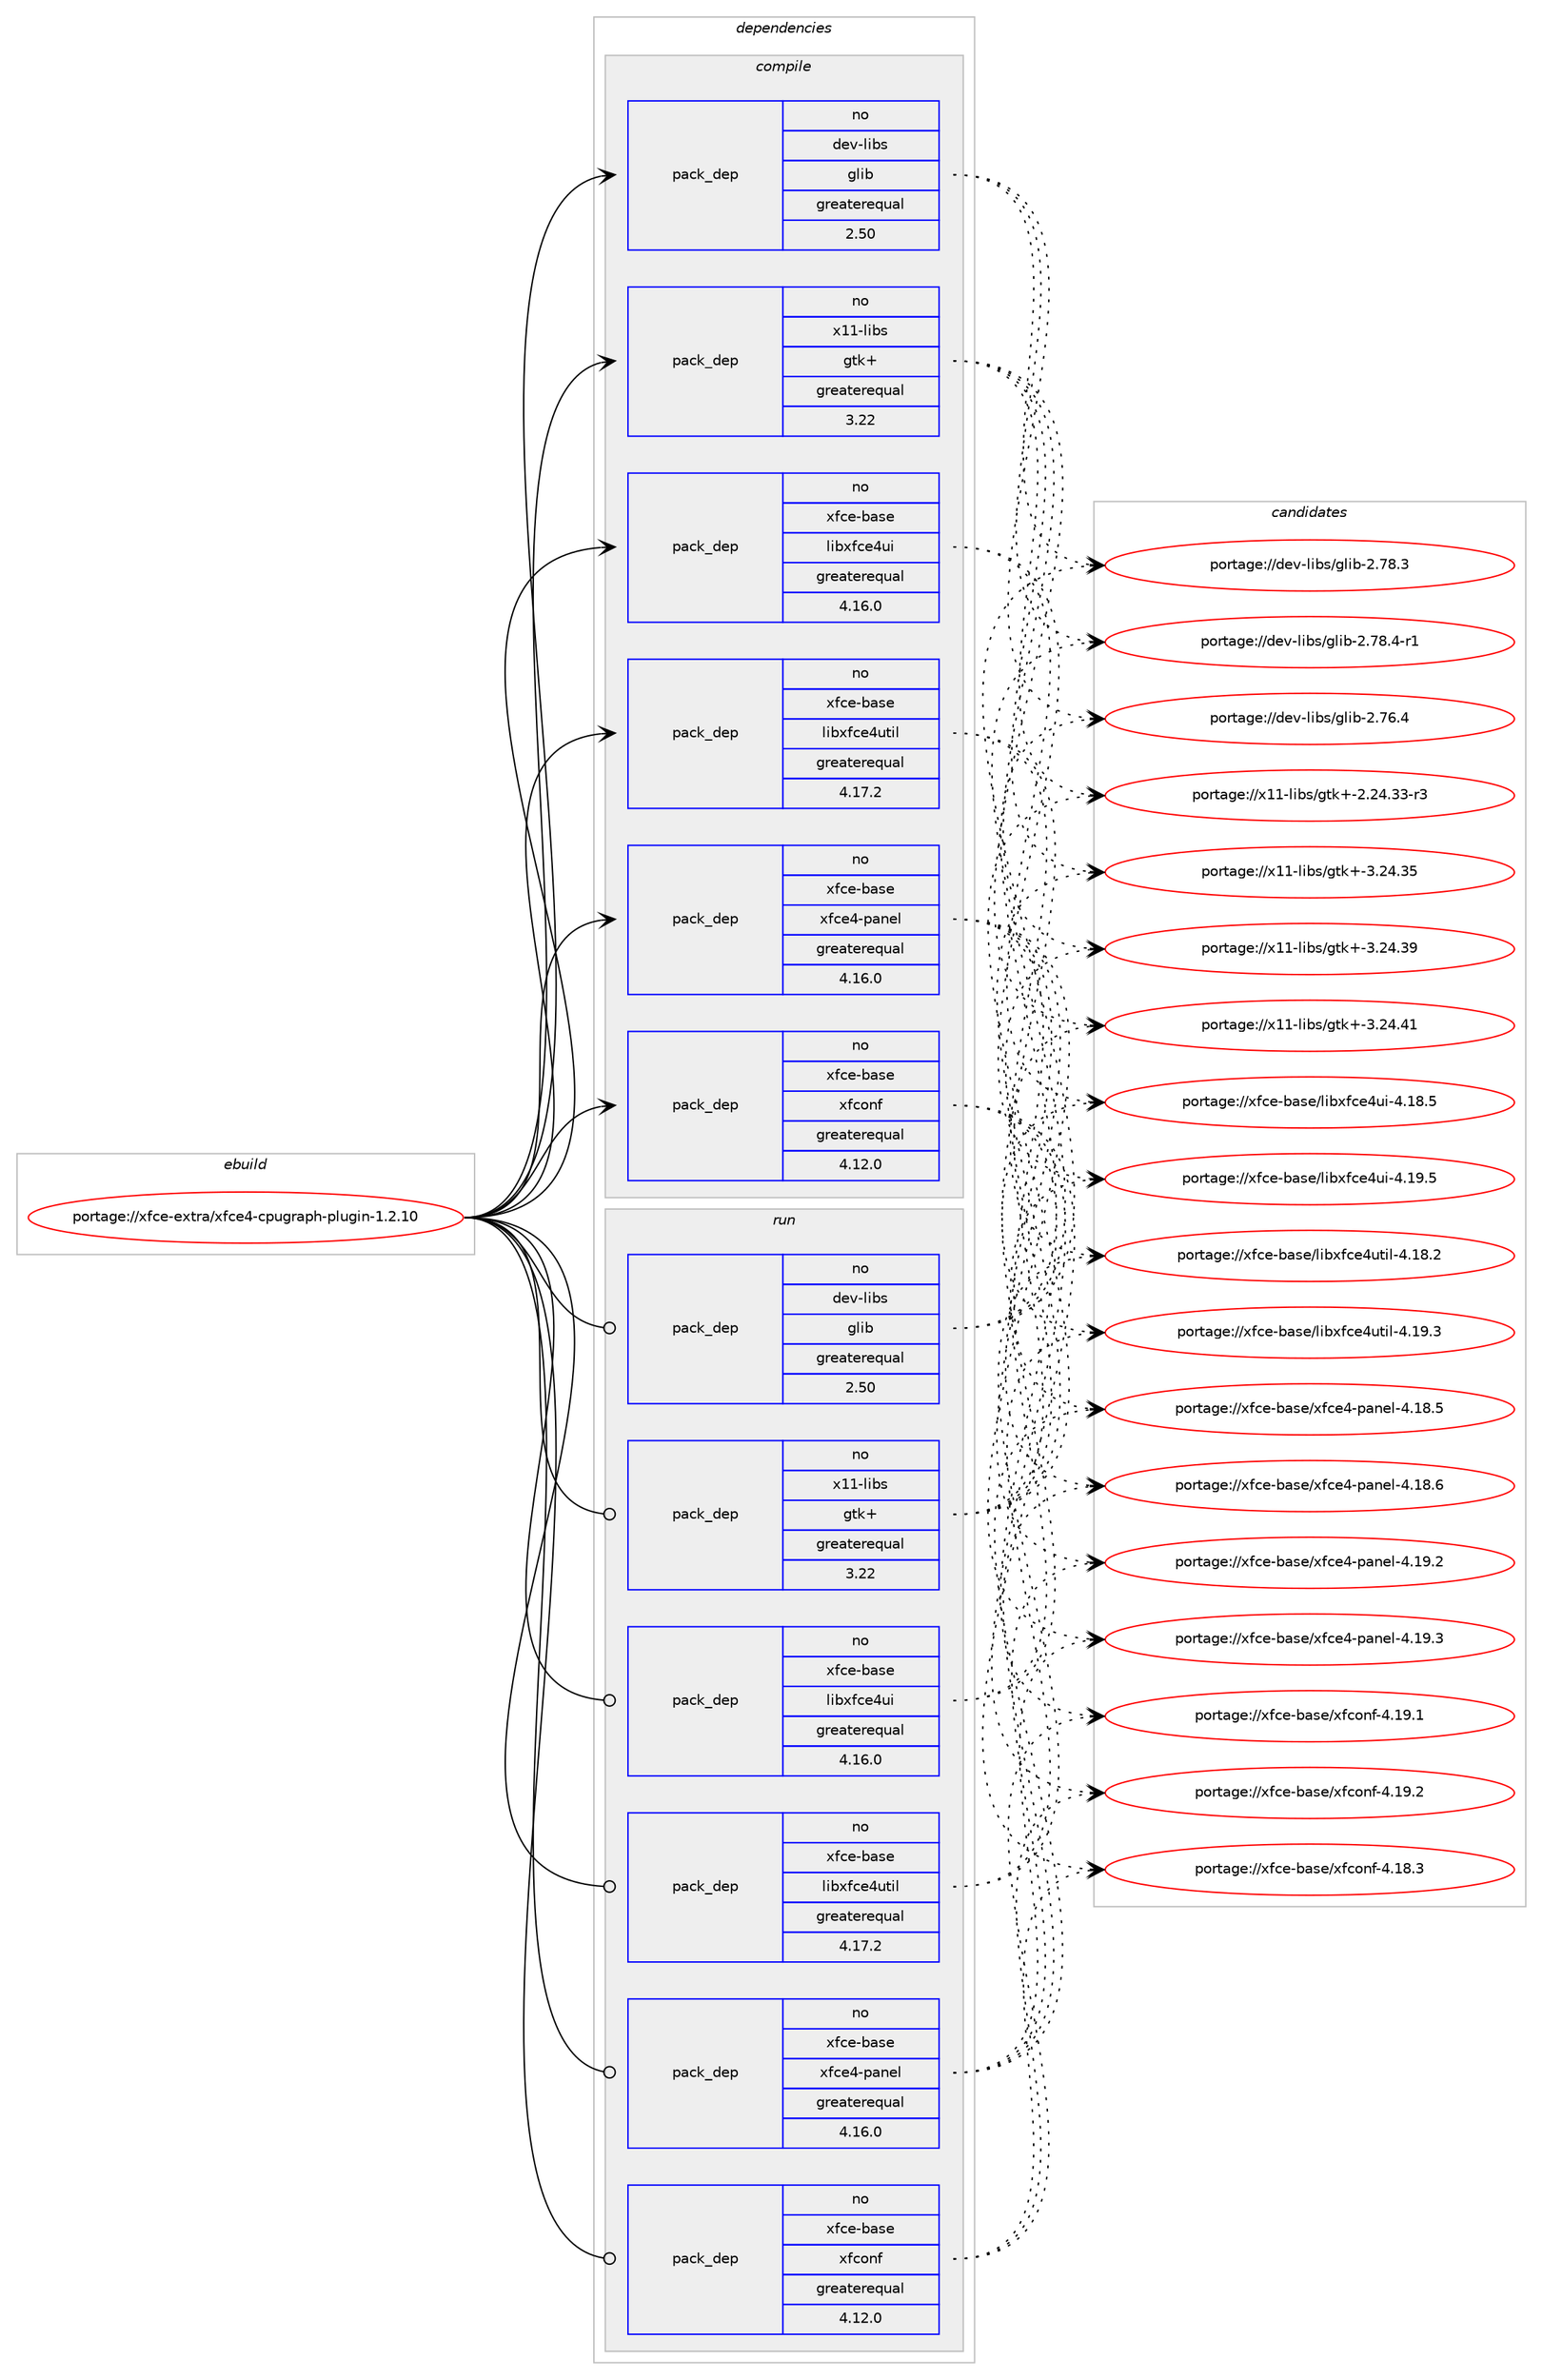 digraph prolog {

# *************
# Graph options
# *************

newrank=true;
concentrate=true;
compound=true;
graph [rankdir=LR,fontname=Helvetica,fontsize=10,ranksep=1.5];#, ranksep=2.5, nodesep=0.2];
edge  [arrowhead=vee];
node  [fontname=Helvetica,fontsize=10];

# **********
# The ebuild
# **********

subgraph cluster_leftcol {
color=gray;
rank=same;
label=<<i>ebuild</i>>;
id [label="portage://xfce-extra/xfce4-cpugraph-plugin-1.2.10", color=red, width=4, href="../xfce-extra/xfce4-cpugraph-plugin-1.2.10.svg"];
}

# ****************
# The dependencies
# ****************

subgraph cluster_midcol {
color=gray;
label=<<i>dependencies</i>>;
subgraph cluster_compile {
fillcolor="#eeeeee";
style=filled;
label=<<i>compile</i>>;
subgraph pack6359 {
dependency20459 [label=<<TABLE BORDER="0" CELLBORDER="1" CELLSPACING="0" CELLPADDING="4" WIDTH="220"><TR><TD ROWSPAN="6" CELLPADDING="30">pack_dep</TD></TR><TR><TD WIDTH="110">no</TD></TR><TR><TD>dev-libs</TD></TR><TR><TD>glib</TD></TR><TR><TD>greaterequal</TD></TR><TR><TD>2.50</TD></TR></TABLE>>, shape=none, color=blue];
}
id:e -> dependency20459:w [weight=20,style="solid",arrowhead="vee"];
subgraph pack6360 {
dependency20460 [label=<<TABLE BORDER="0" CELLBORDER="1" CELLSPACING="0" CELLPADDING="4" WIDTH="220"><TR><TD ROWSPAN="6" CELLPADDING="30">pack_dep</TD></TR><TR><TD WIDTH="110">no</TD></TR><TR><TD>x11-libs</TD></TR><TR><TD>gtk+</TD></TR><TR><TD>greaterequal</TD></TR><TR><TD>3.22</TD></TR></TABLE>>, shape=none, color=blue];
}
id:e -> dependency20460:w [weight=20,style="solid",arrowhead="vee"];
subgraph pack6361 {
dependency20461 [label=<<TABLE BORDER="0" CELLBORDER="1" CELLSPACING="0" CELLPADDING="4" WIDTH="220"><TR><TD ROWSPAN="6" CELLPADDING="30">pack_dep</TD></TR><TR><TD WIDTH="110">no</TD></TR><TR><TD>xfce-base</TD></TR><TR><TD>libxfce4ui</TD></TR><TR><TD>greaterequal</TD></TR><TR><TD>4.16.0</TD></TR></TABLE>>, shape=none, color=blue];
}
id:e -> dependency20461:w [weight=20,style="solid",arrowhead="vee"];
subgraph pack6362 {
dependency20462 [label=<<TABLE BORDER="0" CELLBORDER="1" CELLSPACING="0" CELLPADDING="4" WIDTH="220"><TR><TD ROWSPAN="6" CELLPADDING="30">pack_dep</TD></TR><TR><TD WIDTH="110">no</TD></TR><TR><TD>xfce-base</TD></TR><TR><TD>libxfce4util</TD></TR><TR><TD>greaterequal</TD></TR><TR><TD>4.17.2</TD></TR></TABLE>>, shape=none, color=blue];
}
id:e -> dependency20462:w [weight=20,style="solid",arrowhead="vee"];
subgraph pack6363 {
dependency20463 [label=<<TABLE BORDER="0" CELLBORDER="1" CELLSPACING="0" CELLPADDING="4" WIDTH="220"><TR><TD ROWSPAN="6" CELLPADDING="30">pack_dep</TD></TR><TR><TD WIDTH="110">no</TD></TR><TR><TD>xfce-base</TD></TR><TR><TD>xfce4-panel</TD></TR><TR><TD>greaterequal</TD></TR><TR><TD>4.16.0</TD></TR></TABLE>>, shape=none, color=blue];
}
id:e -> dependency20463:w [weight=20,style="solid",arrowhead="vee"];
subgraph pack6364 {
dependency20464 [label=<<TABLE BORDER="0" CELLBORDER="1" CELLSPACING="0" CELLPADDING="4" WIDTH="220"><TR><TD ROWSPAN="6" CELLPADDING="30">pack_dep</TD></TR><TR><TD WIDTH="110">no</TD></TR><TR><TD>xfce-base</TD></TR><TR><TD>xfconf</TD></TR><TR><TD>greaterequal</TD></TR><TR><TD>4.12.0</TD></TR></TABLE>>, shape=none, color=blue];
}
id:e -> dependency20464:w [weight=20,style="solid",arrowhead="vee"];
}
subgraph cluster_compileandrun {
fillcolor="#eeeeee";
style=filled;
label=<<i>compile and run</i>>;
}
subgraph cluster_run {
fillcolor="#eeeeee";
style=filled;
label=<<i>run</i>>;
subgraph pack6365 {
dependency20465 [label=<<TABLE BORDER="0" CELLBORDER="1" CELLSPACING="0" CELLPADDING="4" WIDTH="220"><TR><TD ROWSPAN="6" CELLPADDING="30">pack_dep</TD></TR><TR><TD WIDTH="110">no</TD></TR><TR><TD>dev-libs</TD></TR><TR><TD>glib</TD></TR><TR><TD>greaterequal</TD></TR><TR><TD>2.50</TD></TR></TABLE>>, shape=none, color=blue];
}
id:e -> dependency20465:w [weight=20,style="solid",arrowhead="odot"];
subgraph pack6366 {
dependency20466 [label=<<TABLE BORDER="0" CELLBORDER="1" CELLSPACING="0" CELLPADDING="4" WIDTH="220"><TR><TD ROWSPAN="6" CELLPADDING="30">pack_dep</TD></TR><TR><TD WIDTH="110">no</TD></TR><TR><TD>x11-libs</TD></TR><TR><TD>gtk+</TD></TR><TR><TD>greaterequal</TD></TR><TR><TD>3.22</TD></TR></TABLE>>, shape=none, color=blue];
}
id:e -> dependency20466:w [weight=20,style="solid",arrowhead="odot"];
subgraph pack6367 {
dependency20467 [label=<<TABLE BORDER="0" CELLBORDER="1" CELLSPACING="0" CELLPADDING="4" WIDTH="220"><TR><TD ROWSPAN="6" CELLPADDING="30">pack_dep</TD></TR><TR><TD WIDTH="110">no</TD></TR><TR><TD>xfce-base</TD></TR><TR><TD>libxfce4ui</TD></TR><TR><TD>greaterequal</TD></TR><TR><TD>4.16.0</TD></TR></TABLE>>, shape=none, color=blue];
}
id:e -> dependency20467:w [weight=20,style="solid",arrowhead="odot"];
subgraph pack6368 {
dependency20468 [label=<<TABLE BORDER="0" CELLBORDER="1" CELLSPACING="0" CELLPADDING="4" WIDTH="220"><TR><TD ROWSPAN="6" CELLPADDING="30">pack_dep</TD></TR><TR><TD WIDTH="110">no</TD></TR><TR><TD>xfce-base</TD></TR><TR><TD>libxfce4util</TD></TR><TR><TD>greaterequal</TD></TR><TR><TD>4.17.2</TD></TR></TABLE>>, shape=none, color=blue];
}
id:e -> dependency20468:w [weight=20,style="solid",arrowhead="odot"];
subgraph pack6369 {
dependency20469 [label=<<TABLE BORDER="0" CELLBORDER="1" CELLSPACING="0" CELLPADDING="4" WIDTH="220"><TR><TD ROWSPAN="6" CELLPADDING="30">pack_dep</TD></TR><TR><TD WIDTH="110">no</TD></TR><TR><TD>xfce-base</TD></TR><TR><TD>xfce4-panel</TD></TR><TR><TD>greaterequal</TD></TR><TR><TD>4.16.0</TD></TR></TABLE>>, shape=none, color=blue];
}
id:e -> dependency20469:w [weight=20,style="solid",arrowhead="odot"];
subgraph pack6370 {
dependency20470 [label=<<TABLE BORDER="0" CELLBORDER="1" CELLSPACING="0" CELLPADDING="4" WIDTH="220"><TR><TD ROWSPAN="6" CELLPADDING="30">pack_dep</TD></TR><TR><TD WIDTH="110">no</TD></TR><TR><TD>xfce-base</TD></TR><TR><TD>xfconf</TD></TR><TR><TD>greaterequal</TD></TR><TR><TD>4.12.0</TD></TR></TABLE>>, shape=none, color=blue];
}
id:e -> dependency20470:w [weight=20,style="solid",arrowhead="odot"];
}
}

# **************
# The candidates
# **************

subgraph cluster_choices {
rank=same;
color=gray;
label=<<i>candidates</i>>;

subgraph choice6359 {
color=black;
nodesep=1;
choice1001011184510810598115471031081059845504655544652 [label="portage://dev-libs/glib-2.76.4", color=red, width=4,href="../dev-libs/glib-2.76.4.svg"];
choice1001011184510810598115471031081059845504655564651 [label="portage://dev-libs/glib-2.78.3", color=red, width=4,href="../dev-libs/glib-2.78.3.svg"];
choice10010111845108105981154710310810598455046555646524511449 [label="portage://dev-libs/glib-2.78.4-r1", color=red, width=4,href="../dev-libs/glib-2.78.4-r1.svg"];
dependency20459:e -> choice1001011184510810598115471031081059845504655544652:w [style=dotted,weight="100"];
dependency20459:e -> choice1001011184510810598115471031081059845504655564651:w [style=dotted,weight="100"];
dependency20459:e -> choice10010111845108105981154710310810598455046555646524511449:w [style=dotted,weight="100"];
}
subgraph choice6360 {
color=black;
nodesep=1;
choice12049494510810598115471031161074345504650524651514511451 [label="portage://x11-libs/gtk+-2.24.33-r3", color=red, width=4,href="../x11-libs/gtk+-2.24.33-r3.svg"];
choice1204949451081059811547103116107434551465052465153 [label="portage://x11-libs/gtk+-3.24.35", color=red, width=4,href="../x11-libs/gtk+-3.24.35.svg"];
choice1204949451081059811547103116107434551465052465157 [label="portage://x11-libs/gtk+-3.24.39", color=red, width=4,href="../x11-libs/gtk+-3.24.39.svg"];
choice1204949451081059811547103116107434551465052465249 [label="portage://x11-libs/gtk+-3.24.41", color=red, width=4,href="../x11-libs/gtk+-3.24.41.svg"];
dependency20460:e -> choice12049494510810598115471031161074345504650524651514511451:w [style=dotted,weight="100"];
dependency20460:e -> choice1204949451081059811547103116107434551465052465153:w [style=dotted,weight="100"];
dependency20460:e -> choice1204949451081059811547103116107434551465052465157:w [style=dotted,weight="100"];
dependency20460:e -> choice1204949451081059811547103116107434551465052465249:w [style=dotted,weight="100"];
}
subgraph choice6361 {
color=black;
nodesep=1;
choice120102991014598971151014710810598120102991015211710545524649564653 [label="portage://xfce-base/libxfce4ui-4.18.5", color=red, width=4,href="../xfce-base/libxfce4ui-4.18.5.svg"];
choice120102991014598971151014710810598120102991015211710545524649574653 [label="portage://xfce-base/libxfce4ui-4.19.5", color=red, width=4,href="../xfce-base/libxfce4ui-4.19.5.svg"];
dependency20461:e -> choice120102991014598971151014710810598120102991015211710545524649564653:w [style=dotted,weight="100"];
dependency20461:e -> choice120102991014598971151014710810598120102991015211710545524649574653:w [style=dotted,weight="100"];
}
subgraph choice6362 {
color=black;
nodesep=1;
choice120102991014598971151014710810598120102991015211711610510845524649564650 [label="portage://xfce-base/libxfce4util-4.18.2", color=red, width=4,href="../xfce-base/libxfce4util-4.18.2.svg"];
choice120102991014598971151014710810598120102991015211711610510845524649574651 [label="portage://xfce-base/libxfce4util-4.19.3", color=red, width=4,href="../xfce-base/libxfce4util-4.19.3.svg"];
dependency20462:e -> choice120102991014598971151014710810598120102991015211711610510845524649564650:w [style=dotted,weight="100"];
dependency20462:e -> choice120102991014598971151014710810598120102991015211711610510845524649574651:w [style=dotted,weight="100"];
}
subgraph choice6363 {
color=black;
nodesep=1;
choice12010299101459897115101471201029910152451129711010110845524649564653 [label="portage://xfce-base/xfce4-panel-4.18.5", color=red, width=4,href="../xfce-base/xfce4-panel-4.18.5.svg"];
choice12010299101459897115101471201029910152451129711010110845524649564654 [label="portage://xfce-base/xfce4-panel-4.18.6", color=red, width=4,href="../xfce-base/xfce4-panel-4.18.6.svg"];
choice12010299101459897115101471201029910152451129711010110845524649574650 [label="portage://xfce-base/xfce4-panel-4.19.2", color=red, width=4,href="../xfce-base/xfce4-panel-4.19.2.svg"];
choice12010299101459897115101471201029910152451129711010110845524649574651 [label="portage://xfce-base/xfce4-panel-4.19.3", color=red, width=4,href="../xfce-base/xfce4-panel-4.19.3.svg"];
dependency20463:e -> choice12010299101459897115101471201029910152451129711010110845524649564653:w [style=dotted,weight="100"];
dependency20463:e -> choice12010299101459897115101471201029910152451129711010110845524649564654:w [style=dotted,weight="100"];
dependency20463:e -> choice12010299101459897115101471201029910152451129711010110845524649574650:w [style=dotted,weight="100"];
dependency20463:e -> choice12010299101459897115101471201029910152451129711010110845524649574651:w [style=dotted,weight="100"];
}
subgraph choice6364 {
color=black;
nodesep=1;
choice12010299101459897115101471201029911111010245524649564651 [label="portage://xfce-base/xfconf-4.18.3", color=red, width=4,href="../xfce-base/xfconf-4.18.3.svg"];
choice12010299101459897115101471201029911111010245524649574649 [label="portage://xfce-base/xfconf-4.19.1", color=red, width=4,href="../xfce-base/xfconf-4.19.1.svg"];
choice12010299101459897115101471201029911111010245524649574650 [label="portage://xfce-base/xfconf-4.19.2", color=red, width=4,href="../xfce-base/xfconf-4.19.2.svg"];
dependency20464:e -> choice12010299101459897115101471201029911111010245524649564651:w [style=dotted,weight="100"];
dependency20464:e -> choice12010299101459897115101471201029911111010245524649574649:w [style=dotted,weight="100"];
dependency20464:e -> choice12010299101459897115101471201029911111010245524649574650:w [style=dotted,weight="100"];
}
subgraph choice6365 {
color=black;
nodesep=1;
choice1001011184510810598115471031081059845504655544652 [label="portage://dev-libs/glib-2.76.4", color=red, width=4,href="../dev-libs/glib-2.76.4.svg"];
choice1001011184510810598115471031081059845504655564651 [label="portage://dev-libs/glib-2.78.3", color=red, width=4,href="../dev-libs/glib-2.78.3.svg"];
choice10010111845108105981154710310810598455046555646524511449 [label="portage://dev-libs/glib-2.78.4-r1", color=red, width=4,href="../dev-libs/glib-2.78.4-r1.svg"];
dependency20465:e -> choice1001011184510810598115471031081059845504655544652:w [style=dotted,weight="100"];
dependency20465:e -> choice1001011184510810598115471031081059845504655564651:w [style=dotted,weight="100"];
dependency20465:e -> choice10010111845108105981154710310810598455046555646524511449:w [style=dotted,weight="100"];
}
subgraph choice6366 {
color=black;
nodesep=1;
choice12049494510810598115471031161074345504650524651514511451 [label="portage://x11-libs/gtk+-2.24.33-r3", color=red, width=4,href="../x11-libs/gtk+-2.24.33-r3.svg"];
choice1204949451081059811547103116107434551465052465153 [label="portage://x11-libs/gtk+-3.24.35", color=red, width=4,href="../x11-libs/gtk+-3.24.35.svg"];
choice1204949451081059811547103116107434551465052465157 [label="portage://x11-libs/gtk+-3.24.39", color=red, width=4,href="../x11-libs/gtk+-3.24.39.svg"];
choice1204949451081059811547103116107434551465052465249 [label="portage://x11-libs/gtk+-3.24.41", color=red, width=4,href="../x11-libs/gtk+-3.24.41.svg"];
dependency20466:e -> choice12049494510810598115471031161074345504650524651514511451:w [style=dotted,weight="100"];
dependency20466:e -> choice1204949451081059811547103116107434551465052465153:w [style=dotted,weight="100"];
dependency20466:e -> choice1204949451081059811547103116107434551465052465157:w [style=dotted,weight="100"];
dependency20466:e -> choice1204949451081059811547103116107434551465052465249:w [style=dotted,weight="100"];
}
subgraph choice6367 {
color=black;
nodesep=1;
choice120102991014598971151014710810598120102991015211710545524649564653 [label="portage://xfce-base/libxfce4ui-4.18.5", color=red, width=4,href="../xfce-base/libxfce4ui-4.18.5.svg"];
choice120102991014598971151014710810598120102991015211710545524649574653 [label="portage://xfce-base/libxfce4ui-4.19.5", color=red, width=4,href="../xfce-base/libxfce4ui-4.19.5.svg"];
dependency20467:e -> choice120102991014598971151014710810598120102991015211710545524649564653:w [style=dotted,weight="100"];
dependency20467:e -> choice120102991014598971151014710810598120102991015211710545524649574653:w [style=dotted,weight="100"];
}
subgraph choice6368 {
color=black;
nodesep=1;
choice120102991014598971151014710810598120102991015211711610510845524649564650 [label="portage://xfce-base/libxfce4util-4.18.2", color=red, width=4,href="../xfce-base/libxfce4util-4.18.2.svg"];
choice120102991014598971151014710810598120102991015211711610510845524649574651 [label="portage://xfce-base/libxfce4util-4.19.3", color=red, width=4,href="../xfce-base/libxfce4util-4.19.3.svg"];
dependency20468:e -> choice120102991014598971151014710810598120102991015211711610510845524649564650:w [style=dotted,weight="100"];
dependency20468:e -> choice120102991014598971151014710810598120102991015211711610510845524649574651:w [style=dotted,weight="100"];
}
subgraph choice6369 {
color=black;
nodesep=1;
choice12010299101459897115101471201029910152451129711010110845524649564653 [label="portage://xfce-base/xfce4-panel-4.18.5", color=red, width=4,href="../xfce-base/xfce4-panel-4.18.5.svg"];
choice12010299101459897115101471201029910152451129711010110845524649564654 [label="portage://xfce-base/xfce4-panel-4.18.6", color=red, width=4,href="../xfce-base/xfce4-panel-4.18.6.svg"];
choice12010299101459897115101471201029910152451129711010110845524649574650 [label="portage://xfce-base/xfce4-panel-4.19.2", color=red, width=4,href="../xfce-base/xfce4-panel-4.19.2.svg"];
choice12010299101459897115101471201029910152451129711010110845524649574651 [label="portage://xfce-base/xfce4-panel-4.19.3", color=red, width=4,href="../xfce-base/xfce4-panel-4.19.3.svg"];
dependency20469:e -> choice12010299101459897115101471201029910152451129711010110845524649564653:w [style=dotted,weight="100"];
dependency20469:e -> choice12010299101459897115101471201029910152451129711010110845524649564654:w [style=dotted,weight="100"];
dependency20469:e -> choice12010299101459897115101471201029910152451129711010110845524649574650:w [style=dotted,weight="100"];
dependency20469:e -> choice12010299101459897115101471201029910152451129711010110845524649574651:w [style=dotted,weight="100"];
}
subgraph choice6370 {
color=black;
nodesep=1;
choice12010299101459897115101471201029911111010245524649564651 [label="portage://xfce-base/xfconf-4.18.3", color=red, width=4,href="../xfce-base/xfconf-4.18.3.svg"];
choice12010299101459897115101471201029911111010245524649574649 [label="portage://xfce-base/xfconf-4.19.1", color=red, width=4,href="../xfce-base/xfconf-4.19.1.svg"];
choice12010299101459897115101471201029911111010245524649574650 [label="portage://xfce-base/xfconf-4.19.2", color=red, width=4,href="../xfce-base/xfconf-4.19.2.svg"];
dependency20470:e -> choice12010299101459897115101471201029911111010245524649564651:w [style=dotted,weight="100"];
dependency20470:e -> choice12010299101459897115101471201029911111010245524649574649:w [style=dotted,weight="100"];
dependency20470:e -> choice12010299101459897115101471201029911111010245524649574650:w [style=dotted,weight="100"];
}
}

}
